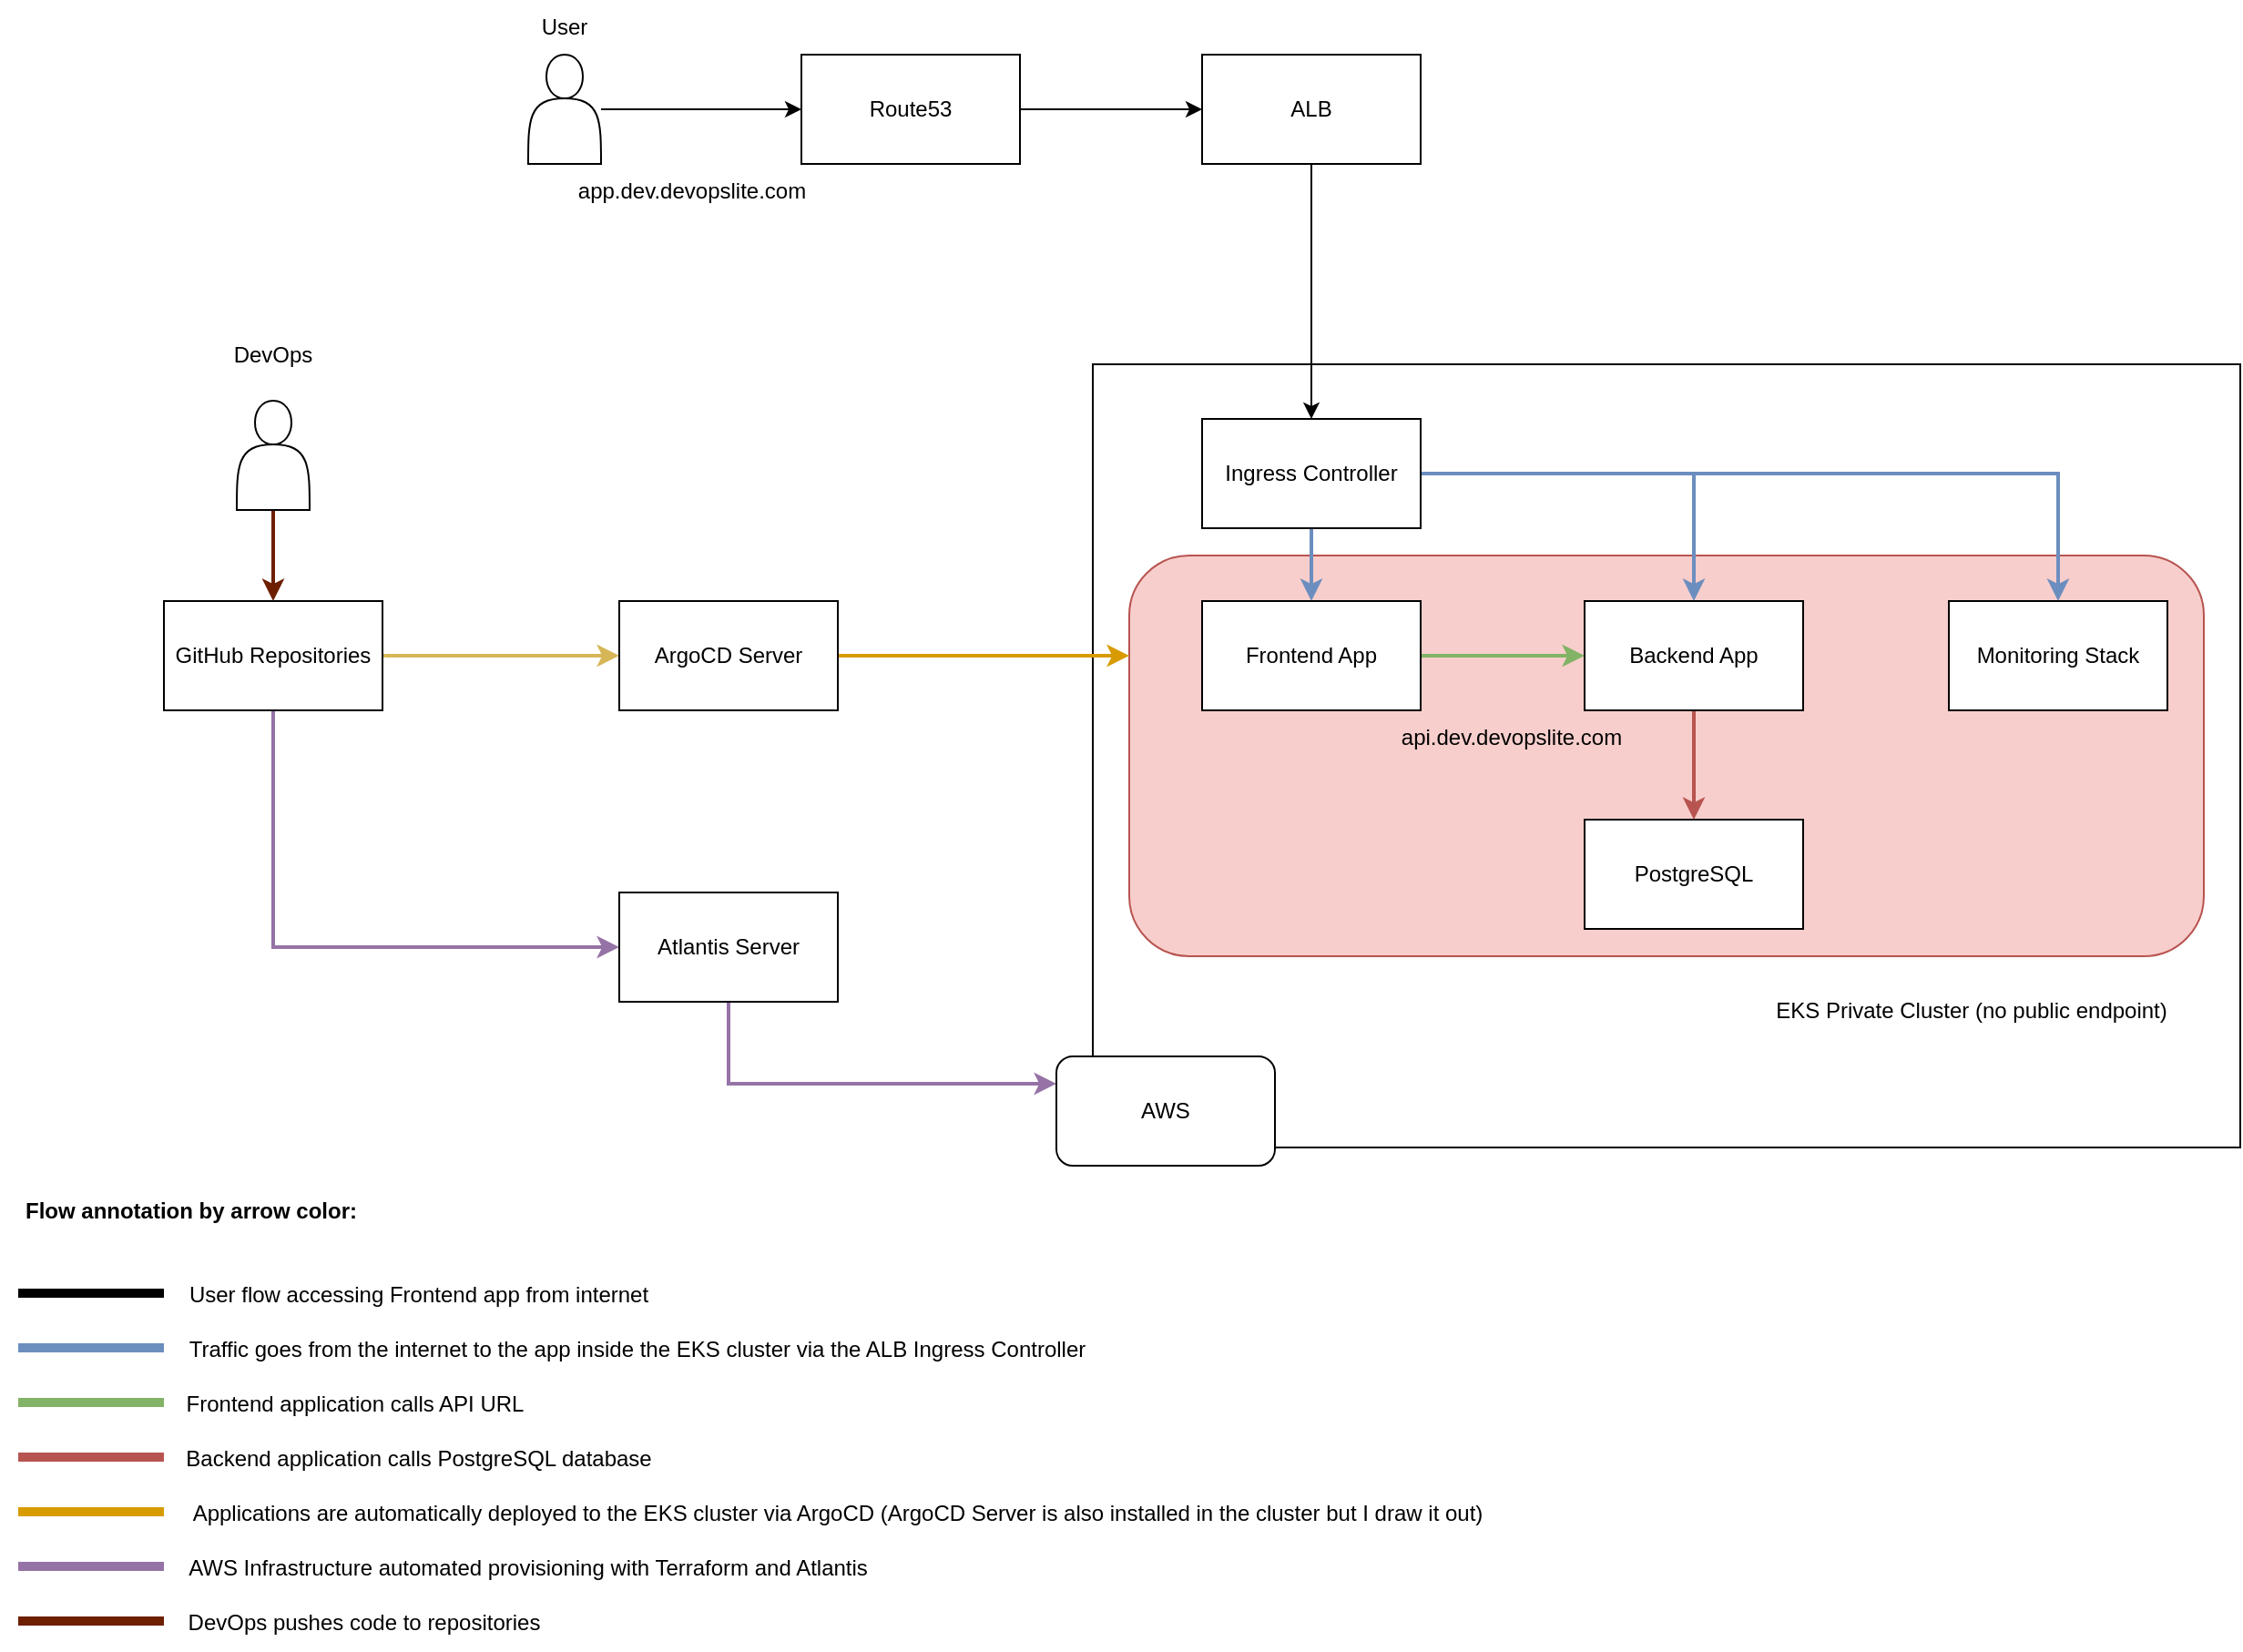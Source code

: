 <mxfile version="26.0.6">
  <diagram name="Page-1" id="O6HoNZGR8agLPbD64ceg">
    <mxGraphModel dx="2243" dy="843" grid="1" gridSize="10" guides="1" tooltips="1" connect="1" arrows="1" fold="1" page="1" pageScale="1" pageWidth="850" pageHeight="1100" math="0" shadow="0">
      <root>
        <mxCell id="0" />
        <mxCell id="1" parent="0" />
        <mxCell id="RQK7u0TniXcSOowFj1ea-4" value="" style="rounded=0;whiteSpace=wrap;html=1;" vertex="1" parent="1">
          <mxGeometry x="350" y="210" width="630" height="430" as="geometry" />
        </mxCell>
        <mxCell id="RQK7u0TniXcSOowFj1ea-29" value="" style="rounded=1;whiteSpace=wrap;html=1;fillColor=#f8cecc;strokeColor=#b85450;" vertex="1" parent="1">
          <mxGeometry x="370" y="315" width="590" height="220" as="geometry" />
        </mxCell>
        <mxCell id="RQK7u0TniXcSOowFj1ea-25" style="edgeStyle=orthogonalEdgeStyle;rounded=0;orthogonalLoop=1;jettySize=auto;html=1;entryX=0;entryY=0.5;entryDx=0;entryDy=0;fillColor=#fff2cc;strokeColor=#d6b656;strokeWidth=2;" edge="1" parent="1" source="RQK7u0TniXcSOowFj1ea-1" target="RQK7u0TniXcSOowFj1ea-2">
          <mxGeometry relative="1" as="geometry" />
        </mxCell>
        <mxCell id="RQK7u0TniXcSOowFj1ea-27" style="edgeStyle=orthogonalEdgeStyle;rounded=0;orthogonalLoop=1;jettySize=auto;html=1;entryX=0;entryY=0.5;entryDx=0;entryDy=0;fillColor=#e1d5e7;strokeColor=#9673a6;strokeWidth=2;" edge="1" parent="1" source="RQK7u0TniXcSOowFj1ea-1" target="RQK7u0TniXcSOowFj1ea-3">
          <mxGeometry relative="1" as="geometry">
            <Array as="points">
              <mxPoint x="-100" y="530" />
            </Array>
          </mxGeometry>
        </mxCell>
        <mxCell id="RQK7u0TniXcSOowFj1ea-1" value="GitHub Repositories" style="rounded=0;whiteSpace=wrap;html=1;" vertex="1" parent="1">
          <mxGeometry x="-160" y="340" width="120" height="60" as="geometry" />
        </mxCell>
        <mxCell id="RQK7u0TniXcSOowFj1ea-26" style="edgeStyle=orthogonalEdgeStyle;rounded=0;orthogonalLoop=1;jettySize=auto;html=1;entryX=0;entryY=0.25;entryDx=0;entryDy=0;fillColor=#ffe6cc;strokeColor=#d79b00;strokeWidth=2;" edge="1" parent="1" source="RQK7u0TniXcSOowFj1ea-2" target="RQK7u0TniXcSOowFj1ea-29">
          <mxGeometry relative="1" as="geometry">
            <mxPoint x="340" y="370" as="targetPoint" />
          </mxGeometry>
        </mxCell>
        <mxCell id="RQK7u0TniXcSOowFj1ea-2" value="ArgoCD Server" style="rounded=0;whiteSpace=wrap;html=1;" vertex="1" parent="1">
          <mxGeometry x="90" y="340" width="120" height="60" as="geometry" />
        </mxCell>
        <mxCell id="RQK7u0TniXcSOowFj1ea-28" style="edgeStyle=orthogonalEdgeStyle;rounded=0;orthogonalLoop=1;jettySize=auto;html=1;entryX=0;entryY=0.25;entryDx=0;entryDy=0;fillColor=#e1d5e7;strokeColor=#9673a6;strokeWidth=2;" edge="1" parent="1" source="RQK7u0TniXcSOowFj1ea-3" target="RQK7u0TniXcSOowFj1ea-22">
          <mxGeometry relative="1" as="geometry">
            <Array as="points">
              <mxPoint x="150" y="605" />
            </Array>
          </mxGeometry>
        </mxCell>
        <mxCell id="RQK7u0TniXcSOowFj1ea-3" value="Atlantis Server" style="rounded=0;whiteSpace=wrap;html=1;" vertex="1" parent="1">
          <mxGeometry x="90" y="500" width="120" height="60" as="geometry" />
        </mxCell>
        <mxCell id="RQK7u0TniXcSOowFj1ea-20" style="edgeStyle=orthogonalEdgeStyle;rounded=0;orthogonalLoop=1;jettySize=auto;html=1;entryX=0;entryY=0.5;entryDx=0;entryDy=0;" edge="1" parent="1" source="RQK7u0TniXcSOowFj1ea-5" target="RQK7u0TniXcSOowFj1ea-7">
          <mxGeometry relative="1" as="geometry" />
        </mxCell>
        <mxCell id="RQK7u0TniXcSOowFj1ea-5" value="Route53" style="rounded=0;whiteSpace=wrap;html=1;" vertex="1" parent="1">
          <mxGeometry x="190" y="40" width="120" height="60" as="geometry" />
        </mxCell>
        <mxCell id="RQK7u0TniXcSOowFj1ea-19" style="edgeStyle=orthogonalEdgeStyle;rounded=0;orthogonalLoop=1;jettySize=auto;html=1;entryX=0;entryY=0.5;entryDx=0;entryDy=0;" edge="1" parent="1" source="RQK7u0TniXcSOowFj1ea-6" target="RQK7u0TniXcSOowFj1ea-5">
          <mxGeometry relative="1" as="geometry" />
        </mxCell>
        <mxCell id="RQK7u0TniXcSOowFj1ea-6" value="" style="shape=actor;whiteSpace=wrap;html=1;" vertex="1" parent="1">
          <mxGeometry x="40" y="40" width="40" height="60" as="geometry" />
        </mxCell>
        <mxCell id="RQK7u0TniXcSOowFj1ea-21" style="edgeStyle=orthogonalEdgeStyle;rounded=0;orthogonalLoop=1;jettySize=auto;html=1;entryX=0.5;entryY=0;entryDx=0;entryDy=0;" edge="1" parent="1" source="RQK7u0TniXcSOowFj1ea-7" target="RQK7u0TniXcSOowFj1ea-8">
          <mxGeometry relative="1" as="geometry" />
        </mxCell>
        <mxCell id="RQK7u0TniXcSOowFj1ea-7" value="ALB" style="rounded=0;whiteSpace=wrap;html=1;" vertex="1" parent="1">
          <mxGeometry x="410" y="40" width="120" height="60" as="geometry" />
        </mxCell>
        <mxCell id="RQK7u0TniXcSOowFj1ea-14" style="edgeStyle=orthogonalEdgeStyle;rounded=0;orthogonalLoop=1;jettySize=auto;html=1;entryX=0.5;entryY=0;entryDx=0;entryDy=0;fillColor=#dae8fc;strokeColor=#6c8ebf;strokeWidth=2;" edge="1" parent="1" source="RQK7u0TniXcSOowFj1ea-8" target="RQK7u0TniXcSOowFj1ea-9">
          <mxGeometry relative="1" as="geometry" />
        </mxCell>
        <mxCell id="RQK7u0TniXcSOowFj1ea-15" style="edgeStyle=orthogonalEdgeStyle;rounded=0;orthogonalLoop=1;jettySize=auto;html=1;entryX=0.5;entryY=0;entryDx=0;entryDy=0;fillColor=#dae8fc;strokeColor=#6c8ebf;strokeWidth=2;" edge="1" parent="1" source="RQK7u0TniXcSOowFj1ea-8" target="RQK7u0TniXcSOowFj1ea-10">
          <mxGeometry relative="1" as="geometry" />
        </mxCell>
        <mxCell id="RQK7u0TniXcSOowFj1ea-16" style="edgeStyle=orthogonalEdgeStyle;rounded=0;orthogonalLoop=1;jettySize=auto;html=1;entryX=0.5;entryY=0;entryDx=0;entryDy=0;fillColor=#dae8fc;strokeColor=#6c8ebf;strokeWidth=2;" edge="1" parent="1" source="RQK7u0TniXcSOowFj1ea-8" target="RQK7u0TniXcSOowFj1ea-12">
          <mxGeometry relative="1" as="geometry" />
        </mxCell>
        <mxCell id="RQK7u0TniXcSOowFj1ea-8" value="Ingress Controller" style="rounded=0;whiteSpace=wrap;html=1;" vertex="1" parent="1">
          <mxGeometry x="410" y="240" width="120" height="60" as="geometry" />
        </mxCell>
        <mxCell id="RQK7u0TniXcSOowFj1ea-18" style="edgeStyle=orthogonalEdgeStyle;rounded=0;orthogonalLoop=1;jettySize=auto;html=1;fillColor=#d5e8d4;strokeColor=#82b366;strokeWidth=2;" edge="1" parent="1" source="RQK7u0TniXcSOowFj1ea-9" target="RQK7u0TniXcSOowFj1ea-10">
          <mxGeometry relative="1" as="geometry" />
        </mxCell>
        <mxCell id="RQK7u0TniXcSOowFj1ea-9" value="Frontend App" style="rounded=0;whiteSpace=wrap;html=1;" vertex="1" parent="1">
          <mxGeometry x="410" y="340" width="120" height="60" as="geometry" />
        </mxCell>
        <mxCell id="RQK7u0TniXcSOowFj1ea-17" style="edgeStyle=orthogonalEdgeStyle;rounded=0;orthogonalLoop=1;jettySize=auto;html=1;entryX=0.5;entryY=0;entryDx=0;entryDy=0;fillColor=#f8cecc;strokeColor=#b85450;strokeWidth=2;" edge="1" parent="1" source="RQK7u0TniXcSOowFj1ea-10" target="RQK7u0TniXcSOowFj1ea-11">
          <mxGeometry relative="1" as="geometry" />
        </mxCell>
        <mxCell id="RQK7u0TniXcSOowFj1ea-10" value="Backend App" style="rounded=0;whiteSpace=wrap;html=1;" vertex="1" parent="1">
          <mxGeometry x="620" y="340" width="120" height="60" as="geometry" />
        </mxCell>
        <mxCell id="RQK7u0TniXcSOowFj1ea-11" value="PostgreSQL" style="rounded=0;whiteSpace=wrap;html=1;" vertex="1" parent="1">
          <mxGeometry x="620" y="460" width="120" height="60" as="geometry" />
        </mxCell>
        <mxCell id="RQK7u0TniXcSOowFj1ea-12" value="Monitoring Stack" style="rounded=0;whiteSpace=wrap;html=1;" vertex="1" parent="1">
          <mxGeometry x="820" y="340" width="120" height="60" as="geometry" />
        </mxCell>
        <mxCell id="RQK7u0TniXcSOowFj1ea-13" value="EKS Private Cluster (no public endpoint)" style="text;html=1;align=center;verticalAlign=middle;whiteSpace=wrap;rounded=0;" vertex="1" parent="1">
          <mxGeometry x="690" y="550" width="285" height="30" as="geometry" />
        </mxCell>
        <mxCell id="RQK7u0TniXcSOowFj1ea-22" value="" style="rounded=1;whiteSpace=wrap;html=1;" vertex="1" parent="1">
          <mxGeometry x="330" y="590" width="120" height="60" as="geometry" />
        </mxCell>
        <mxCell id="RQK7u0TniXcSOowFj1ea-23" value="AWS" style="text;html=1;align=center;verticalAlign=middle;whiteSpace=wrap;rounded=0;" vertex="1" parent="1">
          <mxGeometry x="360" y="605" width="60" height="30" as="geometry" />
        </mxCell>
        <mxCell id="RQK7u0TniXcSOowFj1ea-33" style="edgeStyle=orthogonalEdgeStyle;rounded=0;orthogonalLoop=1;jettySize=auto;html=1;entryX=0.5;entryY=0;entryDx=0;entryDy=0;fillColor=#a0522d;strokeColor=#6D1F00;strokeWidth=2;" edge="1" parent="1" source="RQK7u0TniXcSOowFj1ea-30" target="RQK7u0TniXcSOowFj1ea-1">
          <mxGeometry relative="1" as="geometry" />
        </mxCell>
        <mxCell id="RQK7u0TniXcSOowFj1ea-30" value="" style="shape=actor;whiteSpace=wrap;html=1;" vertex="1" parent="1">
          <mxGeometry x="-120" y="230" width="40" height="60" as="geometry" />
        </mxCell>
        <mxCell id="RQK7u0TniXcSOowFj1ea-31" value="DevOps" style="text;html=1;align=center;verticalAlign=middle;whiteSpace=wrap;rounded=0;" vertex="1" parent="1">
          <mxGeometry x="-130" y="190" width="60" height="30" as="geometry" />
        </mxCell>
        <mxCell id="RQK7u0TniXcSOowFj1ea-32" value="User" style="text;html=1;align=center;verticalAlign=middle;whiteSpace=wrap;rounded=0;" vertex="1" parent="1">
          <mxGeometry x="30" y="10" width="60" height="30" as="geometry" />
        </mxCell>
        <mxCell id="RQK7u0TniXcSOowFj1ea-34" value="" style="endArrow=none;html=1;rounded=0;strokeWidth=5;" edge="1" parent="1">
          <mxGeometry width="50" height="50" relative="1" as="geometry">
            <mxPoint x="-240" y="720" as="sourcePoint" />
            <mxPoint x="-160" y="720" as="targetPoint" />
          </mxGeometry>
        </mxCell>
        <mxCell id="RQK7u0TniXcSOowFj1ea-35" value="api.dev.devopslite.com" style="text;html=1;align=center;verticalAlign=middle;whiteSpace=wrap;rounded=0;" vertex="1" parent="1">
          <mxGeometry x="550" y="400" width="60" height="30" as="geometry" />
        </mxCell>
        <mxCell id="RQK7u0TniXcSOowFj1ea-36" value="app.dev.devopslite.com" style="text;html=1;align=center;verticalAlign=middle;whiteSpace=wrap;rounded=0;" vertex="1" parent="1">
          <mxGeometry x="100" y="100" width="60" height="30" as="geometry" />
        </mxCell>
        <mxCell id="RQK7u0TniXcSOowFj1ea-37" value="User flow accessing Frontend app from internet" style="text;html=1;align=center;verticalAlign=middle;whiteSpace=wrap;rounded=0;" vertex="1" parent="1">
          <mxGeometry x="-150" y="706" width="260" height="30" as="geometry" />
        </mxCell>
        <mxCell id="RQK7u0TniXcSOowFj1ea-38" value="" style="endArrow=none;html=1;rounded=0;strokeWidth=5;fillColor=#dae8fc;strokeColor=#6c8ebf;" edge="1" parent="1">
          <mxGeometry width="50" height="50" relative="1" as="geometry">
            <mxPoint x="-240" y="750" as="sourcePoint" />
            <mxPoint x="-160" y="750" as="targetPoint" />
          </mxGeometry>
        </mxCell>
        <mxCell id="RQK7u0TniXcSOowFj1ea-39" value="Traffic goes from the internet to the app inside the EKS cluster via the ALB Ingress Controller" style="text;html=1;align=center;verticalAlign=middle;whiteSpace=wrap;rounded=0;" vertex="1" parent="1">
          <mxGeometry x="-150" y="736" width="500" height="30" as="geometry" />
        </mxCell>
        <mxCell id="RQK7u0TniXcSOowFj1ea-40" value="" style="endArrow=none;html=1;rounded=0;strokeWidth=5;fillColor=#d5e8d4;strokeColor=#82b366;" edge="1" parent="1">
          <mxGeometry width="50" height="50" relative="1" as="geometry">
            <mxPoint x="-240" y="780" as="sourcePoint" />
            <mxPoint x="-160" y="780" as="targetPoint" />
          </mxGeometry>
        </mxCell>
        <mxCell id="RQK7u0TniXcSOowFj1ea-41" value="Frontend application calls API URL" style="text;html=1;align=center;verticalAlign=middle;whiteSpace=wrap;rounded=0;" vertex="1" parent="1">
          <mxGeometry x="-150" y="766" width="190" height="30" as="geometry" />
        </mxCell>
        <mxCell id="RQK7u0TniXcSOowFj1ea-42" value="" style="endArrow=none;html=1;rounded=0;strokeWidth=5;fillColor=#f8cecc;strokeColor=#b85450;" edge="1" parent="1">
          <mxGeometry width="50" height="50" relative="1" as="geometry">
            <mxPoint x="-240" y="810" as="sourcePoint" />
            <mxPoint x="-160" y="810" as="targetPoint" />
          </mxGeometry>
        </mxCell>
        <mxCell id="RQK7u0TniXcSOowFj1ea-43" value="Backend application calls PostgreSQL database" style="text;html=1;align=center;verticalAlign=middle;whiteSpace=wrap;rounded=0;" vertex="1" parent="1">
          <mxGeometry x="-150" y="796" width="260" height="30" as="geometry" />
        </mxCell>
        <mxCell id="RQK7u0TniXcSOowFj1ea-44" value="" style="endArrow=none;html=1;rounded=0;strokeWidth=5;fillColor=#ffe6cc;strokeColor=#d79b00;" edge="1" parent="1">
          <mxGeometry width="50" height="50" relative="1" as="geometry">
            <mxPoint x="-240" y="840" as="sourcePoint" />
            <mxPoint x="-160" y="840" as="targetPoint" />
          </mxGeometry>
        </mxCell>
        <mxCell id="RQK7u0TniXcSOowFj1ea-45" value="Applications are automatically deployed to the EKS cluster via ArgoCD (ArgoCD Server is also installed in the cluster but I draw it out)" style="text;html=1;align=center;verticalAlign=middle;whiteSpace=wrap;rounded=0;" vertex="1" parent="1">
          <mxGeometry x="-150" y="826" width="720" height="30" as="geometry" />
        </mxCell>
        <mxCell id="RQK7u0TniXcSOowFj1ea-46" value="" style="endArrow=none;html=1;rounded=0;strokeWidth=5;fillColor=#e1d5e7;strokeColor=#9673a6;" edge="1" parent="1">
          <mxGeometry width="50" height="50" relative="1" as="geometry">
            <mxPoint x="-240" y="870" as="sourcePoint" />
            <mxPoint x="-160" y="870" as="targetPoint" />
          </mxGeometry>
        </mxCell>
        <mxCell id="RQK7u0TniXcSOowFj1ea-47" value="AWS Infrastructure automated provisioning with Terraform and Atlantis" style="text;html=1;align=center;verticalAlign=middle;whiteSpace=wrap;rounded=0;" vertex="1" parent="1">
          <mxGeometry x="-150" y="856" width="380" height="30" as="geometry" />
        </mxCell>
        <mxCell id="RQK7u0TniXcSOowFj1ea-48" value="" style="endArrow=none;html=1;rounded=0;strokeWidth=5;fillColor=#a0522d;strokeColor=#6D1F00;" edge="1" parent="1">
          <mxGeometry width="50" height="50" relative="1" as="geometry">
            <mxPoint x="-240" y="900" as="sourcePoint" />
            <mxPoint x="-160" y="900" as="targetPoint" />
          </mxGeometry>
        </mxCell>
        <mxCell id="RQK7u0TniXcSOowFj1ea-49" value="DevOps pushes code to repositories" style="text;html=1;align=center;verticalAlign=middle;whiteSpace=wrap;rounded=0;" vertex="1" parent="1">
          <mxGeometry x="-150" y="886" width="200" height="30" as="geometry" />
        </mxCell>
        <mxCell id="RQK7u0TniXcSOowFj1ea-50" value="&lt;b&gt;Flow annotation by arrow color:&lt;/b&gt;" style="text;html=1;align=center;verticalAlign=middle;whiteSpace=wrap;rounded=0;" vertex="1" parent="1">
          <mxGeometry x="-250" y="660" width="210" height="30" as="geometry" />
        </mxCell>
      </root>
    </mxGraphModel>
  </diagram>
</mxfile>
